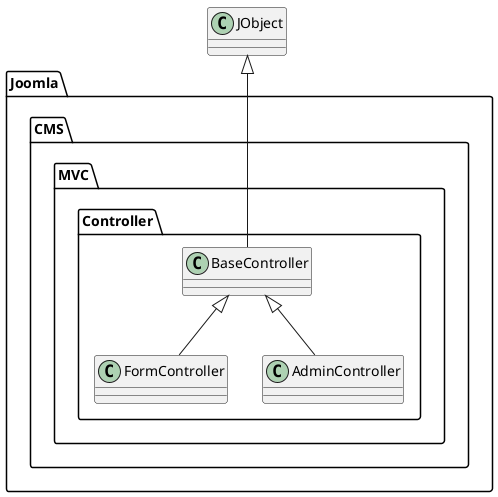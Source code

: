 @startuml
class Joomla.CMS.MVC.Controller.FormController
Joomla.CMS.MVC.Controller.BaseController <|-- Joomla.CMS.MVC.Controller.FormController

class Joomla.CMS.MVC.Controller.AdminController
Joomla.CMS.MVC.Controller.BaseController <|-- Joomla.CMS.MVC.Controller.AdminController
class Joomla.CMS.MVC.Controller.BaseController
JObject <|-- Joomla.CMS.MVC.Controller.BaseController
@enduml
